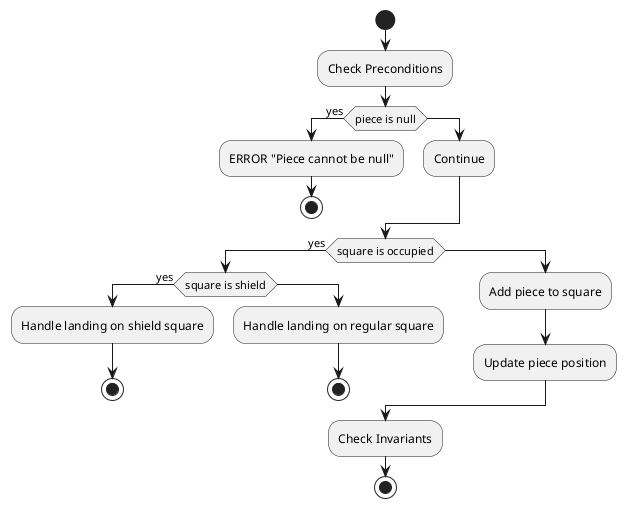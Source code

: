 @startuml landHere

start
:Check Preconditions;
if (piece is null) then (yes)
  :ERROR "Piece cannot be null";
  stop
else
  :Continue;
endif

if (square is occupied) then (yes)
  if (square is shield) then (yes)
    :Handle landing on shield square;
    stop
  else
    :Handle landing on regular square;
    stop
  endif
else
  :Add piece to square;
  :Update piece position;
endif

:Check Invariants;
stop

@enduml
